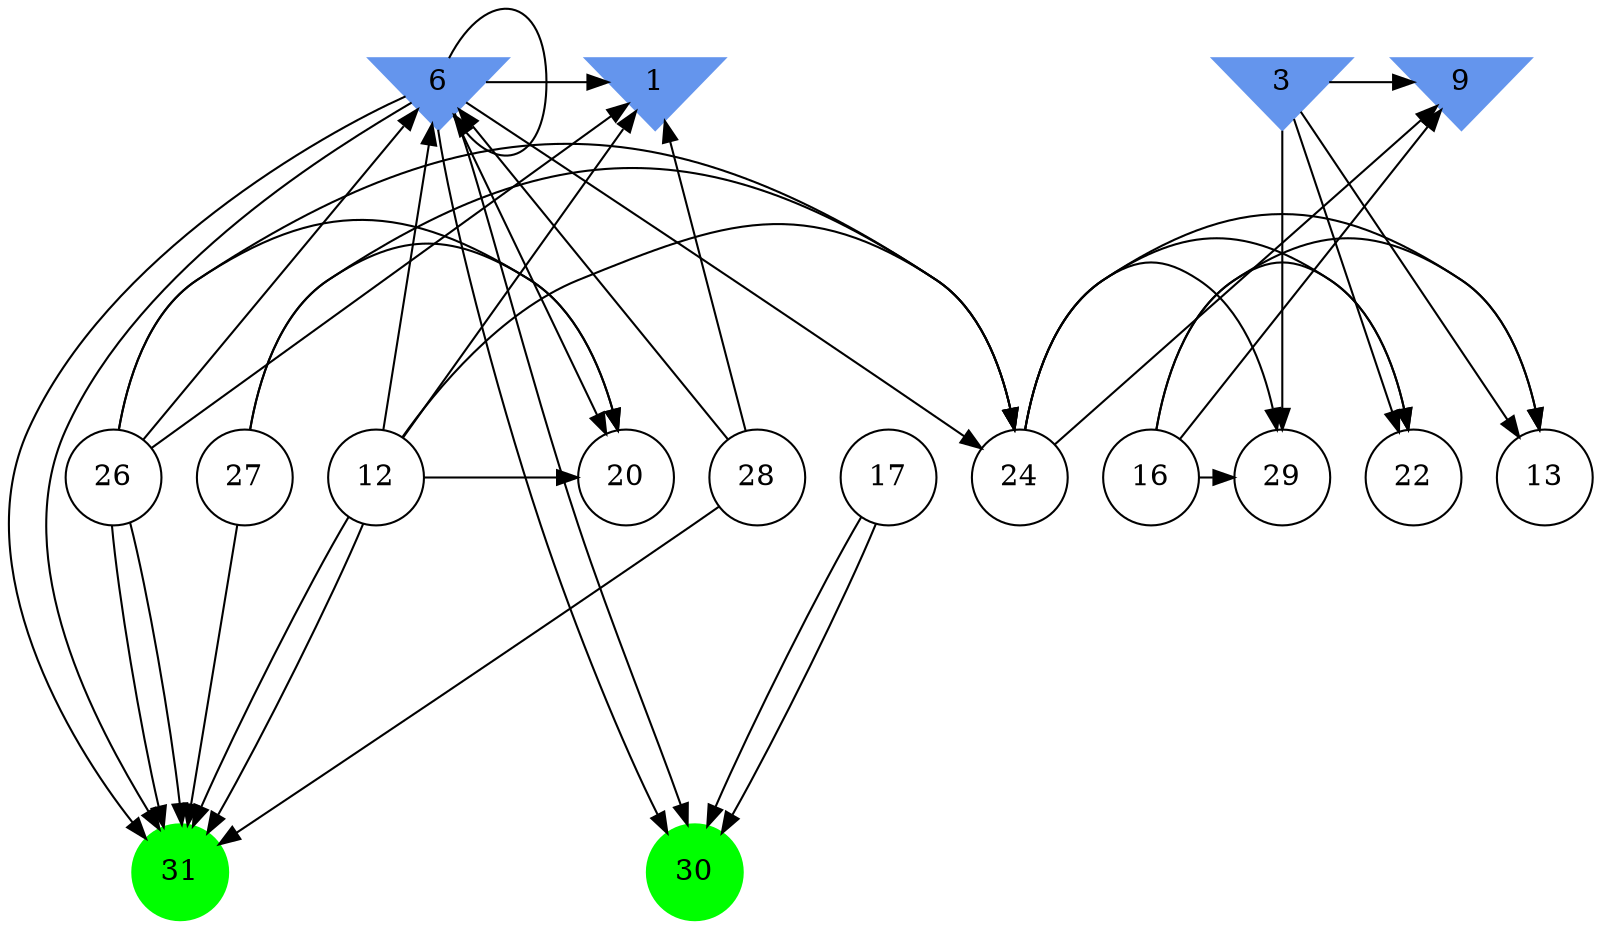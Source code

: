 digraph brain {
	ranksep=2.0;
	1 [shape=invtriangle,style=filled,color=cornflowerblue];
	3 [shape=invtriangle,style=filled,color=cornflowerblue];
	6 [shape=invtriangle,style=filled,color=cornflowerblue];
	9 [shape=invtriangle,style=filled,color=cornflowerblue];
	12 [shape=circle,color=black];
	13 [shape=circle,color=black];
	16 [shape=circle,color=black];
	17 [shape=circle,color=black];
	20 [shape=circle,color=black];
	22 [shape=circle,color=black];
	24 [shape=circle,color=black];
	26 [shape=circle,color=black];
	27 [shape=circle,color=black];
	28 [shape=circle,color=black];
	29 [shape=circle,color=black];
	30 [shape=circle,style=filled,color=green];
	31 [shape=circle,style=filled,color=green];
	26	->	1;
	26	->	31;
	26	->	6;
	12	->	1;
	12	->	31;
	12	->	6;
	6	->	1;
	6	->	31;
	6	->	6;
	28	->	1;
	28	->	31;
	28	->	6;
	26	->	20;
	26	->	31;
	26	->	24;
	12	->	20;
	12	->	31;
	12	->	24;
	6	->	20;
	6	->	31;
	6	->	24;
	27	->	20;
	27	->	31;
	27	->	24;
	16	->	29;
	16	->	22;
	16	->	9;
	16	->	13;
	24	->	29;
	24	->	22;
	24	->	9;
	24	->	13;
	3	->	29;
	3	->	22;
	3	->	9;
	3	->	13;
	17	->	30;
	17	->	30;
	6	->	30;
	6	->	30;
	{ rank=same; 1; 3; 6; 9; }
	{ rank=same; 12; 13; 16; 17; 20; 22; 24; 26; 27; 28; 29; }
	{ rank=same; 30; 31; }
}
